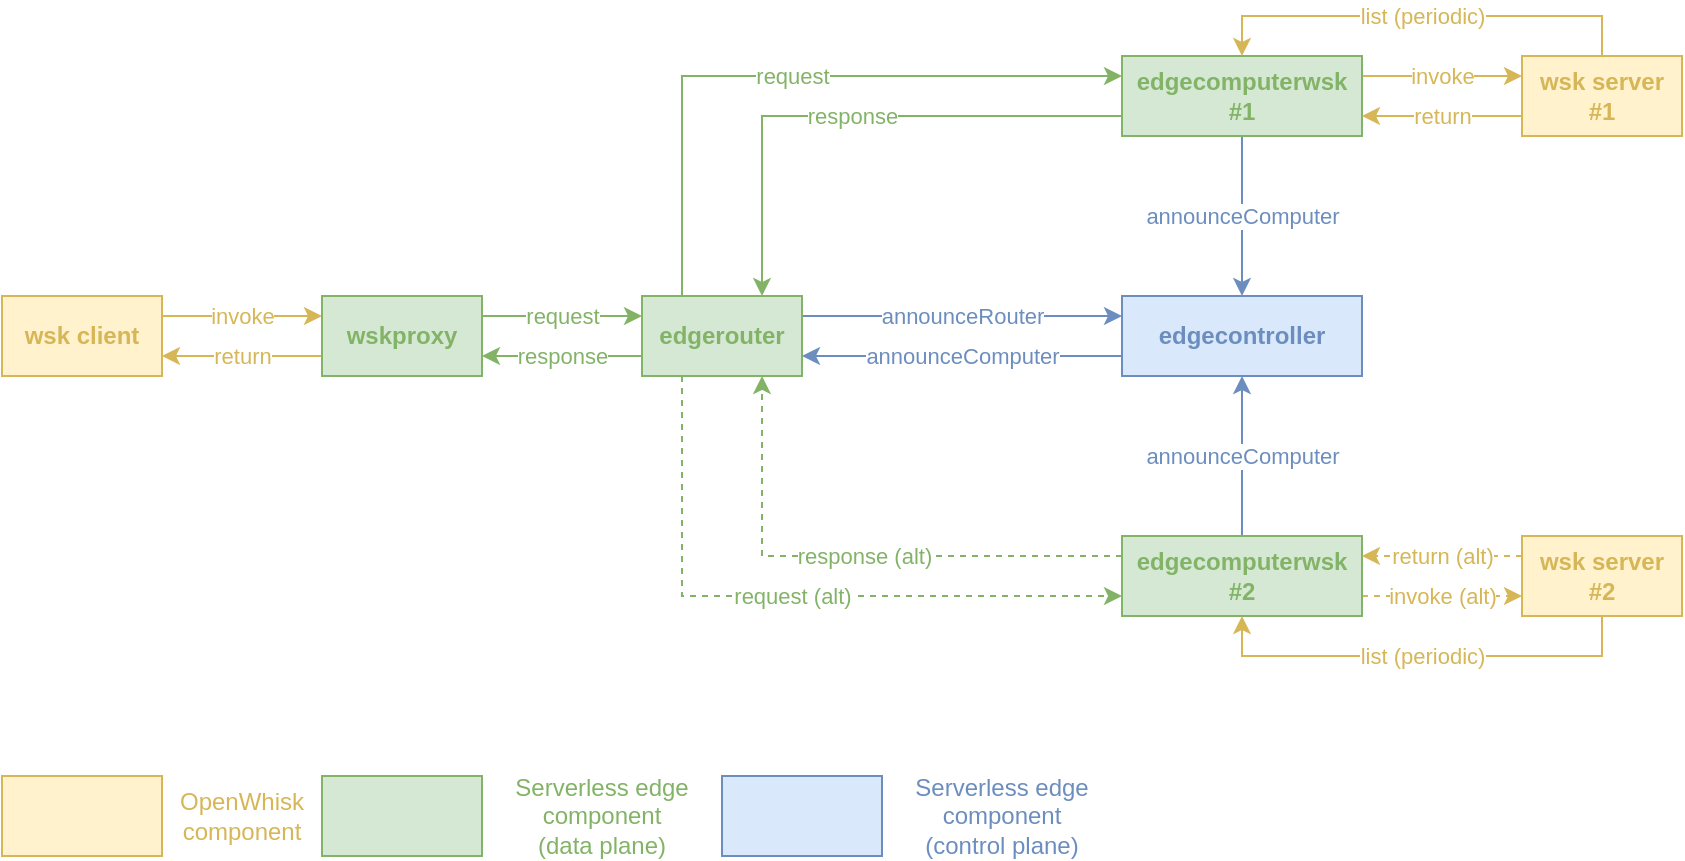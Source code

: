 <mxfile version="11.3.0" type="device" pages="1"><diagram id="kzpTyhRTabkAcKA7wgst" name="Page-1"><mxGraphModel dx="763" dy="692" grid="1" gridSize="10" guides="1" tooltips="1" connect="1" arrows="1" fold="1" page="1" pageScale="1" pageWidth="827" pageHeight="1169" math="1" shadow="0"><root><mxCell id="0"/><mxCell id="1" parent="0"/><mxCell id="53nXWMEKm64nOyZ13Y3N-16" value="invoke" style="edgeStyle=orthogonalEdgeStyle;rounded=0;orthogonalLoop=1;jettySize=auto;html=1;exitX=1;exitY=0.25;exitDx=0;exitDy=0;entryX=0;entryY=0.25;entryDx=0;entryDy=0;fillColor=#fff2cc;strokeColor=#d6b656;fontColor=#D6B656;" edge="1" parent="1" source="53nXWMEKm64nOyZ13Y3N-1" target="53nXWMEKm64nOyZ13Y3N-2"><mxGeometry relative="1" as="geometry"/></mxCell><mxCell id="53nXWMEKm64nOyZ13Y3N-1" value="wsk client" style="rounded=0;whiteSpace=wrap;html=1;fillColor=#fff2cc;strokeColor=#d6b656;fontColor=#D6B656;fontStyle=1" vertex="1" parent="1"><mxGeometry x="40" y="160" width="80" height="40" as="geometry"/></mxCell><mxCell id="53nXWMEKm64nOyZ13Y3N-17" value="request" style="edgeStyle=orthogonalEdgeStyle;rounded=0;orthogonalLoop=1;jettySize=auto;html=1;exitX=1;exitY=0.25;exitDx=0;exitDy=0;entryX=0;entryY=0.25;entryDx=0;entryDy=0;fillColor=#d5e8d4;strokeColor=#82b366;fontColor=#82B366;" edge="1" parent="1" source="53nXWMEKm64nOyZ13Y3N-2" target="53nXWMEKm64nOyZ13Y3N-3"><mxGeometry relative="1" as="geometry"/></mxCell><mxCell id="53nXWMEKm64nOyZ13Y3N-24" value="return" style="edgeStyle=orthogonalEdgeStyle;rounded=0;orthogonalLoop=1;jettySize=auto;html=1;exitX=0;exitY=0.75;exitDx=0;exitDy=0;entryX=1;entryY=0.75;entryDx=0;entryDy=0;fillColor=#fff2cc;strokeColor=#d6b656;fontColor=#D6B656;" edge="1" parent="1" source="53nXWMEKm64nOyZ13Y3N-2" target="53nXWMEKm64nOyZ13Y3N-1"><mxGeometry relative="1" as="geometry"/></mxCell><mxCell id="53nXWMEKm64nOyZ13Y3N-2" value="wskproxy" style="rounded=0;whiteSpace=wrap;html=1;fillColor=#d5e8d4;strokeColor=#82b366;fontColor=#82B366;fontStyle=1" vertex="1" parent="1"><mxGeometry x="200" y="160" width="80" height="40" as="geometry"/></mxCell><mxCell id="53nXWMEKm64nOyZ13Y3N-19" value="request" style="edgeStyle=orthogonalEdgeStyle;rounded=0;orthogonalLoop=1;jettySize=auto;html=1;exitX=0.25;exitY=0;exitDx=0;exitDy=0;entryX=0;entryY=0.25;entryDx=0;entryDy=0;fillColor=#d5e8d4;strokeColor=#82b366;fontColor=#82B366;" edge="1" parent="1" source="53nXWMEKm64nOyZ13Y3N-3" target="53nXWMEKm64nOyZ13Y3N-4"><mxGeometry relative="1" as="geometry"/></mxCell><mxCell id="53nXWMEKm64nOyZ13Y3N-23" value="response" style="edgeStyle=orthogonalEdgeStyle;rounded=0;orthogonalLoop=1;jettySize=auto;html=1;exitX=0;exitY=0.75;exitDx=0;exitDy=0;entryX=1;entryY=0.75;entryDx=0;entryDy=0;fillColor=#d5e8d4;strokeColor=#82b366;fontColor=#82B366;" edge="1" parent="1" source="53nXWMEKm64nOyZ13Y3N-3" target="53nXWMEKm64nOyZ13Y3N-2"><mxGeometry relative="1" as="geometry"/></mxCell><mxCell id="53nXWMEKm64nOyZ13Y3N-31" value="announceRouter" style="edgeStyle=orthogonalEdgeStyle;rounded=0;orthogonalLoop=1;jettySize=auto;html=1;exitX=1;exitY=0.25;exitDx=0;exitDy=0;entryX=0;entryY=0.25;entryDx=0;entryDy=0;fillColor=#dae8fc;strokeColor=#6c8ebf;fontColor=#6C8EBF;" edge="1" parent="1" source="53nXWMEKm64nOyZ13Y3N-3" target="53nXWMEKm64nOyZ13Y3N-6"><mxGeometry relative="1" as="geometry"/></mxCell><mxCell id="53nXWMEKm64nOyZ13Y3N-45" value="request (alt)" style="edgeStyle=orthogonalEdgeStyle;rounded=0;orthogonalLoop=1;jettySize=auto;html=1;exitX=0.25;exitY=1;exitDx=0;exitDy=0;entryX=0;entryY=0.75;entryDx=0;entryDy=0;fontColor=#82B366;strokeColor=#82b366;fillColor=#d5e8d4;dashed=1;" edge="1" parent="1" source="53nXWMEKm64nOyZ13Y3N-3" target="53nXWMEKm64nOyZ13Y3N-5"><mxGeometry relative="1" as="geometry"/></mxCell><mxCell id="53nXWMEKm64nOyZ13Y3N-3" value="edgerouter" style="rounded=0;whiteSpace=wrap;html=1;fillColor=#d5e8d4;strokeColor=#82b366;fontColor=#82B366;fontStyle=1" vertex="1" parent="1"><mxGeometry x="360" y="160" width="80" height="40" as="geometry"/></mxCell><mxCell id="53nXWMEKm64nOyZ13Y3N-20" value="invoke" style="edgeStyle=orthogonalEdgeStyle;rounded=0;orthogonalLoop=1;jettySize=auto;html=1;exitX=1;exitY=0.25;exitDx=0;exitDy=0;entryX=0;entryY=0.25;entryDx=0;entryDy=0;fillColor=#fff2cc;strokeColor=#d6b656;fontColor=#D6B656;" edge="1" parent="1" source="53nXWMEKm64nOyZ13Y3N-4" target="53nXWMEKm64nOyZ13Y3N-7"><mxGeometry relative="1" as="geometry"/></mxCell><mxCell id="53nXWMEKm64nOyZ13Y3N-22" value="response" style="edgeStyle=orthogonalEdgeStyle;rounded=0;orthogonalLoop=1;jettySize=auto;html=1;exitX=0;exitY=0.75;exitDx=0;exitDy=0;entryX=0.75;entryY=0;entryDx=0;entryDy=0;fillColor=#d5e8d4;strokeColor=#82b366;fontColor=#82B366;" edge="1" parent="1" source="53nXWMEKm64nOyZ13Y3N-4" target="53nXWMEKm64nOyZ13Y3N-3"><mxGeometry relative="1" as="geometry"><Array as="points"><mxPoint x="420" y="70"/></Array></mxGeometry></mxCell><mxCell id="53nXWMEKm64nOyZ13Y3N-27" value="announceComputer" style="edgeStyle=orthogonalEdgeStyle;rounded=0;orthogonalLoop=1;jettySize=auto;html=1;exitX=0.5;exitY=1;exitDx=0;exitDy=0;fillColor=#dae8fc;strokeColor=#6c8ebf;fontColor=#6C8EBF;" edge="1" parent="1" source="53nXWMEKm64nOyZ13Y3N-4" target="53nXWMEKm64nOyZ13Y3N-6"><mxGeometry relative="1" as="geometry"/></mxCell><mxCell id="53nXWMEKm64nOyZ13Y3N-4" value="edgecomputerwsk&lt;br&gt;#1" style="rounded=0;whiteSpace=wrap;html=1;fillColor=#d5e8d4;strokeColor=#82b366;fontColor=#82B366;fontStyle=1" vertex="1" parent="1"><mxGeometry x="600" y="40" width="120" height="40" as="geometry"/></mxCell><mxCell id="53nXWMEKm64nOyZ13Y3N-26" value="announceComputer" style="edgeStyle=orthogonalEdgeStyle;rounded=0;orthogonalLoop=1;jettySize=auto;html=1;exitX=0.5;exitY=0;exitDx=0;exitDy=0;fillColor=#dae8fc;strokeColor=#6c8ebf;fontColor=#6C8EBF;" edge="1" parent="1" source="53nXWMEKm64nOyZ13Y3N-5" target="53nXWMEKm64nOyZ13Y3N-6"><mxGeometry relative="1" as="geometry"/></mxCell><mxCell id="53nXWMEKm64nOyZ13Y3N-46" value="invoke (alt)" style="edgeStyle=orthogonalEdgeStyle;rounded=0;orthogonalLoop=1;jettySize=auto;html=1;exitX=1;exitY=0.75;exitDx=0;exitDy=0;entryX=0;entryY=0.75;entryDx=0;entryDy=0;fontColor=#D6B656;strokeColor=#d6b656;fillColor=#fff2cc;dashed=1;" edge="1" parent="1" source="53nXWMEKm64nOyZ13Y3N-5" target="53nXWMEKm64nOyZ13Y3N-9"><mxGeometry relative="1" as="geometry"/></mxCell><mxCell id="53nXWMEKm64nOyZ13Y3N-48" value="response (alt)" style="edgeStyle=orthogonalEdgeStyle;rounded=0;orthogonalLoop=1;jettySize=auto;html=1;exitX=0;exitY=0.25;exitDx=0;exitDy=0;entryX=0.75;entryY=1;entryDx=0;entryDy=0;fontColor=#82B366;strokeColor=#82b366;fillColor=#d5e8d4;dashed=1;" edge="1" parent="1" source="53nXWMEKm64nOyZ13Y3N-5" target="53nXWMEKm64nOyZ13Y3N-3"><mxGeometry x="-0.04" relative="1" as="geometry"><mxPoint as="offset"/></mxGeometry></mxCell><mxCell id="53nXWMEKm64nOyZ13Y3N-5" value="edgecomputerwsk&lt;br&gt;#2" style="rounded=0;whiteSpace=wrap;html=1;fillColor=#d5e8d4;strokeColor=#82b366;fontColor=#82B366;fontStyle=1" vertex="1" parent="1"><mxGeometry x="600" y="280" width="120" height="40" as="geometry"/></mxCell><mxCell id="53nXWMEKm64nOyZ13Y3N-32" value="announceComputer" style="edgeStyle=orthogonalEdgeStyle;rounded=0;orthogonalLoop=1;jettySize=auto;html=1;exitX=0;exitY=0.75;exitDx=0;exitDy=0;entryX=1;entryY=0.75;entryDx=0;entryDy=0;fillColor=#dae8fc;strokeColor=#6c8ebf;fontColor=#6C8EBF;" edge="1" parent="1" source="53nXWMEKm64nOyZ13Y3N-6" target="53nXWMEKm64nOyZ13Y3N-3"><mxGeometry relative="1" as="geometry"/></mxCell><mxCell id="53nXWMEKm64nOyZ13Y3N-6" value="edgecontroller" style="rounded=0;whiteSpace=wrap;html=1;fillColor=#dae8fc;strokeColor=#6c8ebf;fontColor=#6C8EBF;fontStyle=1" vertex="1" parent="1"><mxGeometry x="600" y="160" width="120" height="40" as="geometry"/></mxCell><mxCell id="53nXWMEKm64nOyZ13Y3N-14" value="list (periodic)" style="edgeStyle=orthogonalEdgeStyle;rounded=0;orthogonalLoop=1;jettySize=auto;html=1;exitX=0.5;exitY=0;exitDx=0;exitDy=0;entryX=0.5;entryY=0;entryDx=0;entryDy=0;fillColor=#fff2cc;strokeColor=#d6b656;fontColor=#D6B656;" edge="1" parent="1" source="53nXWMEKm64nOyZ13Y3N-7" target="53nXWMEKm64nOyZ13Y3N-4"><mxGeometry relative="1" as="geometry"/></mxCell><mxCell id="53nXWMEKm64nOyZ13Y3N-21" value="return" style="edgeStyle=orthogonalEdgeStyle;rounded=0;orthogonalLoop=1;jettySize=auto;html=1;exitX=0;exitY=0.75;exitDx=0;exitDy=0;entryX=1;entryY=0.75;entryDx=0;entryDy=0;fillColor=#fff2cc;strokeColor=#d6b656;fontColor=#D6B656;" edge="1" parent="1" source="53nXWMEKm64nOyZ13Y3N-7" target="53nXWMEKm64nOyZ13Y3N-4"><mxGeometry relative="1" as="geometry"/></mxCell><mxCell id="53nXWMEKm64nOyZ13Y3N-7" value="wsk server&lt;br&gt;#1" style="rounded=0;whiteSpace=wrap;html=1;fillColor=#fff2cc;strokeColor=#d6b656;fontColor=#D6B656;fontStyle=1" vertex="1" parent="1"><mxGeometry x="800" y="40" width="80" height="40" as="geometry"/></mxCell><mxCell id="53nXWMEKm64nOyZ13Y3N-15" value="list (periodic)" style="edgeStyle=orthogonalEdgeStyle;rounded=0;orthogonalLoop=1;jettySize=auto;html=1;exitX=0.5;exitY=1;exitDx=0;exitDy=0;entryX=0.5;entryY=1;entryDx=0;entryDy=0;fillColor=#fff2cc;strokeColor=#d6b656;fontColor=#D6B656;" edge="1" parent="1" source="53nXWMEKm64nOyZ13Y3N-9" target="53nXWMEKm64nOyZ13Y3N-5"><mxGeometry relative="1" as="geometry"/></mxCell><mxCell id="53nXWMEKm64nOyZ13Y3N-47" value="return (alt)" style="edgeStyle=orthogonalEdgeStyle;rounded=0;orthogonalLoop=1;jettySize=auto;html=1;exitX=0;exitY=0.25;exitDx=0;exitDy=0;entryX=1;entryY=0.25;entryDx=0;entryDy=0;fontColor=#D6B656;strokeColor=#d6b656;fillColor=#fff2cc;dashed=1;" edge="1" parent="1" source="53nXWMEKm64nOyZ13Y3N-9" target="53nXWMEKm64nOyZ13Y3N-5"><mxGeometry relative="1" as="geometry"/></mxCell><mxCell id="53nXWMEKm64nOyZ13Y3N-9" value="wsk server&lt;br&gt;#2" style="rounded=0;whiteSpace=wrap;html=1;fillColor=#fff2cc;strokeColor=#d6b656;fontColor=#D6B656;fontStyle=1" vertex="1" parent="1"><mxGeometry x="800" y="280" width="80" height="40" as="geometry"/></mxCell><mxCell id="53nXWMEKm64nOyZ13Y3N-38" value="" style="rounded=0;whiteSpace=wrap;html=1;fillColor=#fff2cc;strokeColor=#d6b656;fontColor=#D6B656;fontStyle=1" vertex="1" parent="1"><mxGeometry x="40" y="400" width="80" height="40" as="geometry"/></mxCell><mxCell id="53nXWMEKm64nOyZ13Y3N-39" value="" style="rounded=0;whiteSpace=wrap;html=1;fillColor=#d5e8d4;strokeColor=#82b366;fontColor=#82B366;fontStyle=1" vertex="1" parent="1"><mxGeometry x="200" y="400" width="80" height="40" as="geometry"/></mxCell><mxCell id="53nXWMEKm64nOyZ13Y3N-40" value="" style="rounded=0;whiteSpace=wrap;html=1;fillColor=#dae8fc;strokeColor=#6c8ebf;fontColor=#6C8EBF;fontStyle=1" vertex="1" parent="1"><mxGeometry x="400" y="400" width="80" height="40" as="geometry"/></mxCell><mxCell id="53nXWMEKm64nOyZ13Y3N-41" value="OpenWhisk component" style="text;html=1;strokeColor=none;fillColor=none;align=center;verticalAlign=middle;whiteSpace=wrap;rounded=0;fontColor=#D6B656;" vertex="1" parent="1"><mxGeometry x="120" y="400" width="80" height="40" as="geometry"/></mxCell><mxCell id="53nXWMEKm64nOyZ13Y3N-42" value="Serverless edge component&lt;br&gt;(data plane)" style="text;html=1;strokeColor=none;fillColor=none;align=center;verticalAlign=middle;whiteSpace=wrap;rounded=0;fontColor=#82B366;" vertex="1" parent="1"><mxGeometry x="280" y="400" width="120" height="40" as="geometry"/></mxCell><mxCell id="53nXWMEKm64nOyZ13Y3N-44" value="Serverless edge component&lt;br&gt;(control plane)" style="text;html=1;strokeColor=none;fillColor=none;align=center;verticalAlign=middle;whiteSpace=wrap;rounded=0;fontColor=#6C8EBF;" vertex="1" parent="1"><mxGeometry x="480" y="400" width="120" height="40" as="geometry"/></mxCell></root></mxGraphModel></diagram></mxfile>